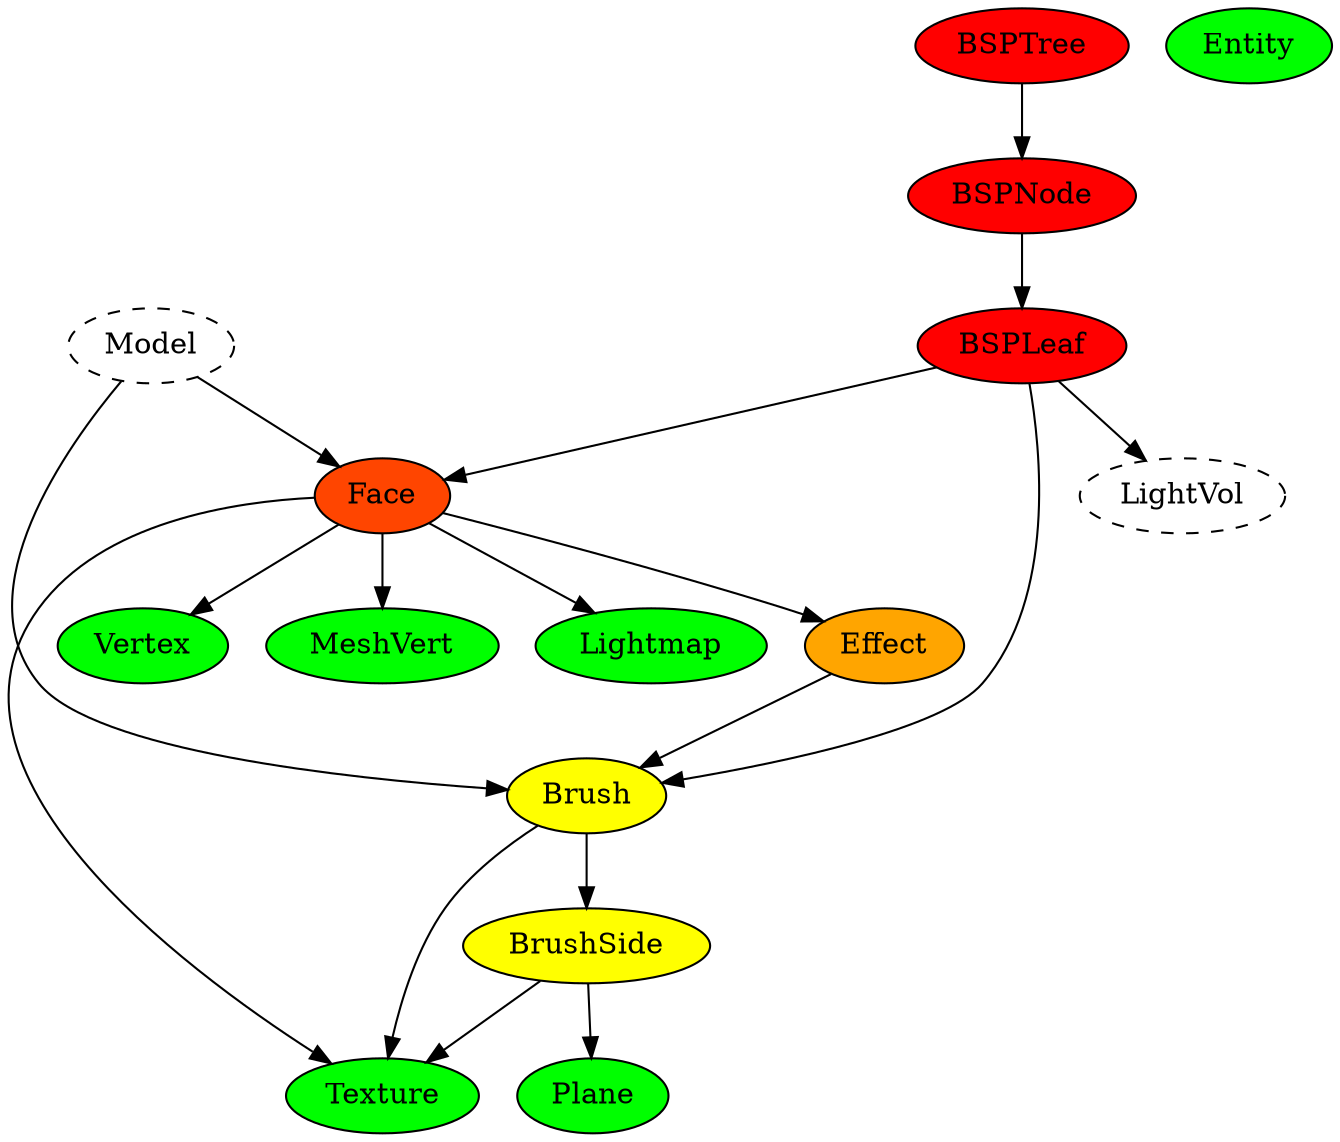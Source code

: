 digraph G {
    "Brush" -> "Texture"
    "Brush" -> "BrushSide"
    "BrushSide" -> "Plane"
    "BrushSide" -> "Texture"
    "Effect" -> "Brush"
    "Entity"
    "Face" -> "Texture"
    "Face" -> "Effect"
    "Face" -> "Vertex"
    "Face" -> "MeshVert"
    "Face" -> "Lightmap"
    "BSPTree" -> "BSPNode"
    "BSPNode" -> "BSPLeaf"
    "BSPLeaf" -> "Face"
    "BSPLeaf" -> "Brush"
    "BSPLeaf" -> "LightVol"
    "Model" -> "Face"
    "Model" -> "Brush"

    Entity, Texture, Plane, Vertex, MeshVert, Lightmap, LightVol [ style=filled, fillcolor = green ]
    Brush, BrushSide [ style = filled, fillcolor = yellow ]
    Effect [ style = filled, fillcolor = orange ]
    Face [ style = filled, fillcolor = orangered ]
    BSPLeaf, BSPNode, BSPTree, Model [ style = filled, fillcolor = red ]
    LightVol, Model [ style = dashed ]
}